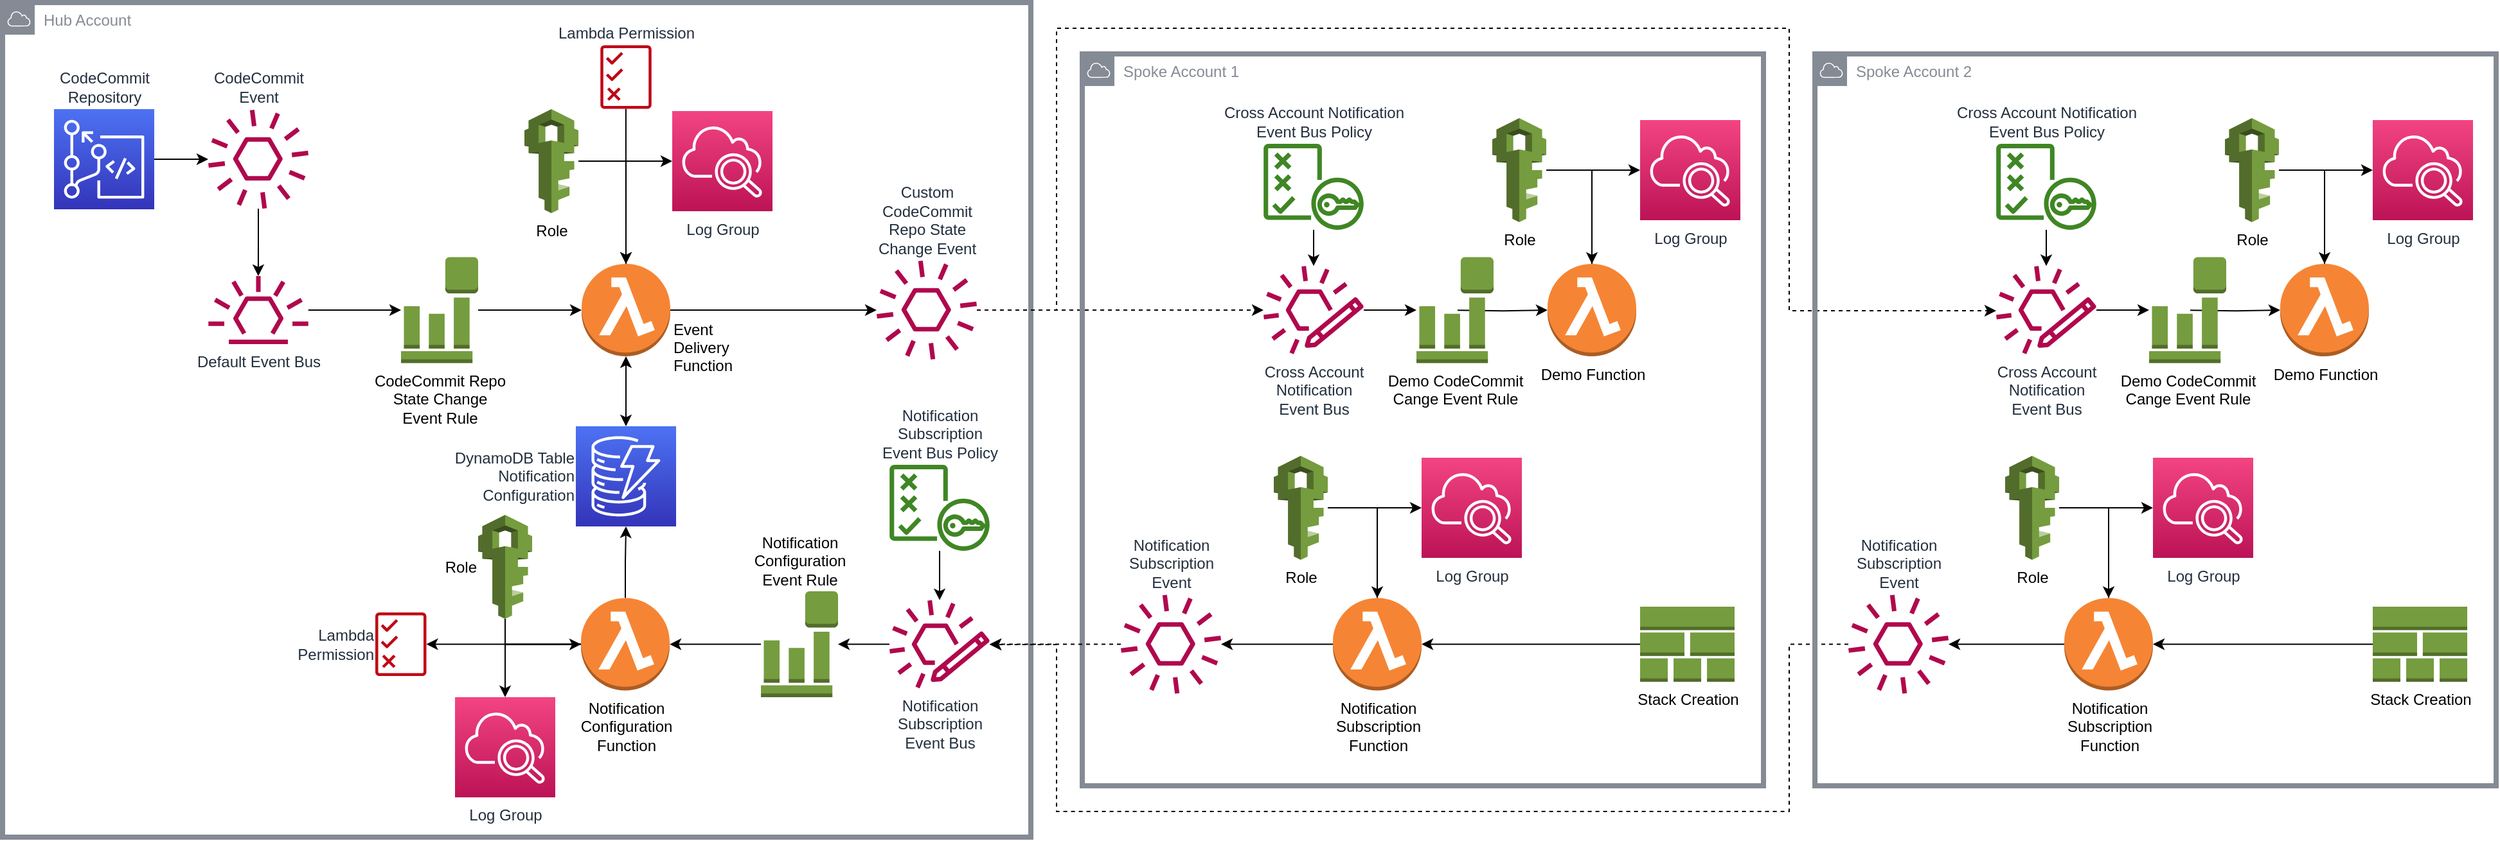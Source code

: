 <mxfile version="16.6.1" type="device"><diagram id="XMePPb9WpbX2RLBAliNx" name="Page-1"><mxGraphModel dx="2912" dy="1065" grid="1" gridSize="10" guides="1" tooltips="1" connect="1" arrows="1" fold="1" page="1" pageScale="1" pageWidth="850" pageHeight="1100" math="0" shadow="0"><root><mxCell id="0"/><mxCell id="1" parent="0"/><mxCell id="c8x9VhqSDJYmmuoQhmRe-114" value="Hub Account" style="sketch=0;outlineConnect=0;gradientColor=none;html=1;whiteSpace=wrap;fontSize=12;fontStyle=0;shape=mxgraph.aws4.group;grIcon=mxgraph.aws4.group_aws_cloud;strokeColor=#858B94;fillColor=none;verticalAlign=top;align=left;spacingLeft=30;fontColor=#858B94;dashed=0;strokeWidth=4;" vertex="1" parent="1"><mxGeometry y="30" width="800" height="650" as="geometry"/></mxCell><mxCell id="c8x9VhqSDJYmmuoQhmRe-12" value="" style="edgeStyle=orthogonalEdgeStyle;rounded=0;orthogonalLoop=1;jettySize=auto;html=1;" edge="1" parent="1" source="c8x9VhqSDJYmmuoQhmRe-3" target="c8x9VhqSDJYmmuoQhmRe-10"><mxGeometry relative="1" as="geometry"/></mxCell><mxCell id="c8x9VhqSDJYmmuoQhmRe-3" value="CodeCommit&lt;br&gt;Repository" style="sketch=0;points=[[0,0,0],[0.25,0,0],[0.5,0,0],[0.75,0,0],[1,0,0],[0,1,0],[0.25,1,0],[0.5,1,0],[0.75,1,0],[1,1,0],[0,0.25,0],[0,0.5,0],[0,0.75,0],[1,0.25,0],[1,0.5,0],[1,0.75,0]];outlineConnect=0;fontColor=#232F3E;gradientColor=#4D72F3;gradientDirection=north;fillColor=#3334B9;strokeColor=#ffffff;dashed=0;verticalLabelPosition=top;verticalAlign=bottom;align=center;html=1;fontSize=12;fontStyle=0;aspect=fixed;shape=mxgraph.aws4.resourceIcon;resIcon=mxgraph.aws4.codecommit;labelPosition=center;" vertex="1" parent="1"><mxGeometry x="40" y="113" width="78" height="78" as="geometry"/></mxCell><mxCell id="c8x9VhqSDJYmmuoQhmRe-14" value="" style="edgeStyle=orthogonalEdgeStyle;rounded=0;orthogonalLoop=1;jettySize=auto;html=1;" edge="1" parent="1" source="c8x9VhqSDJYmmuoQhmRe-6" target="c8x9VhqSDJYmmuoQhmRe-13"><mxGeometry relative="1" as="geometry"/></mxCell><mxCell id="c8x9VhqSDJYmmuoQhmRe-6" value="Default Event Bus" style="sketch=0;outlineConnect=0;fontColor=#232F3E;gradientColor=none;fillColor=#B0084D;strokeColor=none;dashed=0;verticalLabelPosition=bottom;verticalAlign=top;align=center;html=1;fontSize=12;fontStyle=0;aspect=fixed;pointerEvents=1;shape=mxgraph.aws4.eventbridge_default_event_bus_resource;" vertex="1" parent="1"><mxGeometry x="160" y="243" width="78" height="53" as="geometry"/></mxCell><mxCell id="c8x9VhqSDJYmmuoQhmRe-11" value="" style="edgeStyle=orthogonalEdgeStyle;rounded=0;orthogonalLoop=1;jettySize=auto;html=1;" edge="1" parent="1" source="c8x9VhqSDJYmmuoQhmRe-10" target="c8x9VhqSDJYmmuoQhmRe-6"><mxGeometry relative="1" as="geometry"/></mxCell><mxCell id="c8x9VhqSDJYmmuoQhmRe-10" value="CodeCommit &lt;br&gt;Event" style="sketch=0;outlineConnect=0;fontColor=#232F3E;gradientColor=none;fillColor=#B0084D;strokeColor=none;dashed=0;verticalLabelPosition=top;verticalAlign=bottom;align=center;html=1;fontSize=12;fontStyle=0;aspect=fixed;pointerEvents=1;shape=mxgraph.aws4.event;labelPosition=center;" vertex="1" parent="1"><mxGeometry x="160" y="113" width="78" height="78" as="geometry"/></mxCell><mxCell id="c8x9VhqSDJYmmuoQhmRe-16" value="" style="edgeStyle=orthogonalEdgeStyle;rounded=0;orthogonalLoop=1;jettySize=auto;html=1;" edge="1" parent="1" source="c8x9VhqSDJYmmuoQhmRe-13" target="c8x9VhqSDJYmmuoQhmRe-15"><mxGeometry relative="1" as="geometry"/></mxCell><mxCell id="c8x9VhqSDJYmmuoQhmRe-13" value="CodeCommit Repo&lt;br&gt;State Change &lt;br&gt;Event Rule" style="outlineConnect=0;dashed=0;verticalLabelPosition=bottom;verticalAlign=top;align=center;html=1;shape=mxgraph.aws3.event_event_based;fillColor=#759C3E;gradientColor=none;" vertex="1" parent="1"><mxGeometry x="310" y="228.25" width="60" height="82.5" as="geometry"/></mxCell><mxCell id="c8x9VhqSDJYmmuoQhmRe-64" style="edgeStyle=orthogonalEdgeStyle;rounded=0;orthogonalLoop=1;jettySize=auto;html=1;dashed=1;" edge="1" parent="1" source="c8x9VhqSDJYmmuoQhmRe-141" target="c8x9VhqSDJYmmuoQhmRe-61"><mxGeometry relative="1" as="geometry"><mxPoint x="866" y="269.5" as="targetPoint"/></mxGeometry></mxCell><mxCell id="c8x9VhqSDJYmmuoQhmRe-78" style="edgeStyle=orthogonalEdgeStyle;rounded=0;orthogonalLoop=1;jettySize=auto;html=1;exitX=0.5;exitY=1;exitDx=0;exitDy=0;exitPerimeter=0;entryX=0.5;entryY=0;entryDx=0;entryDy=0;entryPerimeter=0;startArrow=classic;startFill=1;" edge="1" parent="1" source="c8x9VhqSDJYmmuoQhmRe-15" target="c8x9VhqSDJYmmuoQhmRe-17"><mxGeometry relative="1" as="geometry"/></mxCell><mxCell id="c8x9VhqSDJYmmuoQhmRe-85" style="edgeStyle=orthogonalEdgeStyle;rounded=0;orthogonalLoop=1;jettySize=auto;html=1;exitX=0.5;exitY=0;exitDx=0;exitDy=0;exitPerimeter=0;entryX=0;entryY=0.5;entryDx=0;entryDy=0;entryPerimeter=0;startArrow=none;startFill=0;" edge="1" parent="1" source="c8x9VhqSDJYmmuoQhmRe-15" target="c8x9VhqSDJYmmuoQhmRe-43"><mxGeometry relative="1" as="geometry"/></mxCell><mxCell id="c8x9VhqSDJYmmuoQhmRe-113" style="edgeStyle=orthogonalEdgeStyle;rounded=0;orthogonalLoop=1;jettySize=auto;html=1;startArrow=none;startFill=0;dashed=1;" edge="1" parent="1" source="c8x9VhqSDJYmmuoQhmRe-141" target="c8x9VhqSDJYmmuoQhmRe-123"><mxGeometry relative="1" as="geometry"><mxPoint x="1436" y="270" as="targetPoint"/><Array as="points"><mxPoint x="820" y="270"/><mxPoint x="820" y="50"/><mxPoint x="1390" y="50"/><mxPoint x="1390" y="270"/></Array></mxGeometry></mxCell><mxCell id="c8x9VhqSDJYmmuoQhmRe-142" style="edgeStyle=orthogonalEdgeStyle;rounded=0;orthogonalLoop=1;jettySize=auto;html=1;exitX=1;exitY=0.5;exitDx=0;exitDy=0;exitPerimeter=0;startArrow=none;startFill=0;" edge="1" parent="1" source="c8x9VhqSDJYmmuoQhmRe-15" target="c8x9VhqSDJYmmuoQhmRe-141"><mxGeometry relative="1" as="geometry"/></mxCell><mxCell id="c8x9VhqSDJYmmuoQhmRe-15" value="&lt;br&gt;&lt;br&gt;&lt;br&gt;&lt;br&gt;Event &lt;br&gt;Delivery &lt;br&gt;Function" style="outlineConnect=0;dashed=0;verticalLabelPosition=middle;verticalAlign=middle;align=left;html=1;shape=mxgraph.aws3.lambda_function;fillColor=#F58534;gradientColor=none;labelPosition=right;" vertex="1" parent="1"><mxGeometry x="450.5" y="233.5" width="69" height="72" as="geometry"/></mxCell><mxCell id="c8x9VhqSDJYmmuoQhmRe-17" value="DynamoDB Table&lt;br&gt;Notification&lt;br&gt;Configuration" style="sketch=0;points=[[0,0,0],[0.25,0,0],[0.5,0,0],[0.75,0,0],[1,0,0],[0,1,0],[0.25,1,0],[0.5,1,0],[0.75,1,0],[1,1,0],[0,0.25,0],[0,0.5,0],[0,0.75,0],[1,0.25,0],[1,0.5,0],[1,0.75,0]];outlineConnect=0;fontColor=#232F3E;gradientColor=#4D72F3;gradientDirection=north;fillColor=#3334B9;strokeColor=#ffffff;dashed=0;verticalLabelPosition=middle;verticalAlign=middle;align=right;html=1;fontSize=12;fontStyle=0;aspect=fixed;shape=mxgraph.aws4.resourceIcon;resIcon=mxgraph.aws4.dynamodb;labelPosition=left;" vertex="1" parent="1"><mxGeometry x="446" y="360" width="78" height="78" as="geometry"/></mxCell><mxCell id="c8x9VhqSDJYmmuoQhmRe-22" value="" style="edgeStyle=orthogonalEdgeStyle;rounded=0;orthogonalLoop=1;jettySize=auto;html=1;" edge="1" parent="1" source="c8x9VhqSDJYmmuoQhmRe-20" target="c8x9VhqSDJYmmuoQhmRe-21"><mxGeometry relative="1" as="geometry"/></mxCell><mxCell id="c8x9VhqSDJYmmuoQhmRe-20" value="Notification &lt;br&gt;Subscription &lt;br&gt;Event Bus" style="sketch=0;outlineConnect=0;fontColor=#232F3E;gradientColor=none;fillColor=#B0084D;strokeColor=none;dashed=0;verticalLabelPosition=bottom;verticalAlign=top;align=center;html=1;fontSize=12;fontStyle=0;aspect=fixed;pointerEvents=1;shape=mxgraph.aws4.eventbridge_custom_event_bus_resource;" vertex="1" parent="1"><mxGeometry x="690" y="495.25" width="78" height="69" as="geometry"/></mxCell><mxCell id="c8x9VhqSDJYmmuoQhmRe-24" value="" style="edgeStyle=orthogonalEdgeStyle;rounded=0;orthogonalLoop=1;jettySize=auto;html=1;" edge="1" parent="1" source="c8x9VhqSDJYmmuoQhmRe-21" target="c8x9VhqSDJYmmuoQhmRe-23"><mxGeometry relative="1" as="geometry"/></mxCell><mxCell id="c8x9VhqSDJYmmuoQhmRe-21" value="Notification &lt;br&gt;Configuration &lt;br&gt;Event Rule" style="outlineConnect=0;dashed=0;verticalLabelPosition=top;verticalAlign=bottom;align=center;html=1;shape=mxgraph.aws3.event_event_based;fillColor=#759C3E;gradientColor=none;labelPosition=center;" vertex="1" parent="1"><mxGeometry x="590" y="488.5" width="60" height="82.5" as="geometry"/></mxCell><mxCell id="c8x9VhqSDJYmmuoQhmRe-25" value="" style="edgeStyle=orthogonalEdgeStyle;rounded=0;orthogonalLoop=1;jettySize=auto;html=1;" edge="1" parent="1" source="c8x9VhqSDJYmmuoQhmRe-23" target="c8x9VhqSDJYmmuoQhmRe-17"><mxGeometry relative="1" as="geometry"/></mxCell><mxCell id="c8x9VhqSDJYmmuoQhmRe-83" value="" style="edgeStyle=orthogonalEdgeStyle;rounded=0;orthogonalLoop=1;jettySize=auto;html=1;startArrow=none;startFill=0;" edge="1" parent="1" source="c8x9VhqSDJYmmuoQhmRe-23" target="c8x9VhqSDJYmmuoQhmRe-51"><mxGeometry relative="1" as="geometry"/></mxCell><mxCell id="c8x9VhqSDJYmmuoQhmRe-84" style="edgeStyle=orthogonalEdgeStyle;rounded=0;orthogonalLoop=1;jettySize=auto;html=1;exitX=0;exitY=0.5;exitDx=0;exitDy=0;exitPerimeter=0;entryX=0.5;entryY=0;entryDx=0;entryDy=0;entryPerimeter=0;startArrow=none;startFill=0;" edge="1" parent="1" source="c8x9VhqSDJYmmuoQhmRe-23" target="c8x9VhqSDJYmmuoQhmRe-34"><mxGeometry relative="1" as="geometry"/></mxCell><mxCell id="c8x9VhqSDJYmmuoQhmRe-23" value="Notification &lt;br&gt;Configuration &lt;br&gt;Function" style="outlineConnect=0;dashed=0;verticalLabelPosition=bottom;verticalAlign=top;align=center;html=1;shape=mxgraph.aws3.lambda_function;fillColor=#F58534;gradientColor=none;labelPosition=center;" vertex="1" parent="1"><mxGeometry x="450" y="493.75" width="69" height="72" as="geometry"/></mxCell><mxCell id="c8x9VhqSDJYmmuoQhmRe-31" value="" style="edgeStyle=orthogonalEdgeStyle;rounded=0;orthogonalLoop=1;jettySize=auto;html=1;" edge="1" parent="1" source="c8x9VhqSDJYmmuoQhmRe-30" target="c8x9VhqSDJYmmuoQhmRe-20"><mxGeometry relative="1" as="geometry"/></mxCell><mxCell id="c8x9VhqSDJYmmuoQhmRe-30" value="Notification&lt;br&gt;Subscription&lt;br&gt;Event Bus Policy" style="sketch=0;outlineConnect=0;fontColor=#232F3E;gradientColor=none;fillColor=#3F8624;strokeColor=none;dashed=0;verticalLabelPosition=top;verticalAlign=bottom;align=center;html=1;fontSize=12;fontStyle=0;aspect=fixed;pointerEvents=1;shape=mxgraph.aws4.policy;labelPosition=center;" vertex="1" parent="1"><mxGeometry x="690" y="390" width="78" height="67" as="geometry"/></mxCell><mxCell id="c8x9VhqSDJYmmuoQhmRe-35" value="" style="edgeStyle=orthogonalEdgeStyle;rounded=0;orthogonalLoop=1;jettySize=auto;html=1;exitX=0.5;exitY=1;exitDx=0;exitDy=0;exitPerimeter=0;" edge="1" parent="1" source="c8x9VhqSDJYmmuoQhmRe-33" target="c8x9VhqSDJYmmuoQhmRe-23"><mxGeometry relative="1" as="geometry"/></mxCell><mxCell id="c8x9VhqSDJYmmuoQhmRe-33" value="Role" style="outlineConnect=0;dashed=0;verticalLabelPosition=middle;verticalAlign=middle;align=right;html=1;shape=mxgraph.aws3.iam;fillColor=#759C3E;gradientColor=none;labelPosition=left;" vertex="1" parent="1"><mxGeometry x="370" y="429" width="42" height="81" as="geometry"/></mxCell><mxCell id="c8x9VhqSDJYmmuoQhmRe-34" value="Log Group" style="sketch=0;points=[[0,0,0],[0.25,0,0],[0.5,0,0],[0.75,0,0],[1,0,0],[0,1,0],[0.25,1,0],[0.5,1,0],[0.75,1,0],[1,1,0],[0,0.25,0],[0,0.5,0],[0,0.75,0],[1,0.25,0],[1,0.5,0],[1,0.75,0]];points=[[0,0,0],[0.25,0,0],[0.5,0,0],[0.75,0,0],[1,0,0],[0,1,0],[0.25,1,0],[0.5,1,0],[0.75,1,0],[1,1,0],[0,0.25,0],[0,0.5,0],[0,0.75,0],[1,0.25,0],[1,0.5,0],[1,0.75,0]];outlineConnect=0;fontColor=#232F3E;gradientColor=#F34482;gradientDirection=north;fillColor=#BC1356;strokeColor=#ffffff;dashed=0;verticalLabelPosition=bottom;verticalAlign=top;align=center;html=1;fontSize=12;fontStyle=0;aspect=fixed;shape=mxgraph.aws4.resourceIcon;resIcon=mxgraph.aws4.cloudwatch_2;" vertex="1" parent="1"><mxGeometry x="352" y="571" width="78" height="78" as="geometry"/></mxCell><mxCell id="c8x9VhqSDJYmmuoQhmRe-44" value="" style="edgeStyle=orthogonalEdgeStyle;rounded=0;orthogonalLoop=1;jettySize=auto;html=1;" edge="1" parent="1" source="c8x9VhqSDJYmmuoQhmRe-42" target="c8x9VhqSDJYmmuoQhmRe-15"><mxGeometry relative="1" as="geometry"/></mxCell><mxCell id="c8x9VhqSDJYmmuoQhmRe-42" value="Role" style="outlineConnect=0;dashed=0;verticalLabelPosition=bottom;verticalAlign=top;align=center;html=1;shape=mxgraph.aws3.iam;fillColor=#759C3E;gradientColor=none;" vertex="1" parent="1"><mxGeometry x="406" y="113" width="42" height="81" as="geometry"/></mxCell><mxCell id="c8x9VhqSDJYmmuoQhmRe-43" value="Log Group" style="sketch=0;points=[[0,0,0],[0.25,0,0],[0.5,0,0],[0.75,0,0],[1,0,0],[0,1,0],[0.25,1,0],[0.5,1,0],[0.75,1,0],[1,1,0],[0,0.25,0],[0,0.5,0],[0,0.75,0],[1,0.25,0],[1,0.5,0],[1,0.75,0]];points=[[0,0,0],[0.25,0,0],[0.5,0,0],[0.75,0,0],[1,0,0],[0,1,0],[0.25,1,0],[0.5,1,0],[0.75,1,0],[1,1,0],[0,0.25,0],[0,0.5,0],[0,0.75,0],[1,0.25,0],[1,0.5,0],[1,0.75,0]];outlineConnect=0;fontColor=#232F3E;gradientColor=#F34482;gradientDirection=north;fillColor=#BC1356;strokeColor=#ffffff;dashed=0;verticalLabelPosition=bottom;verticalAlign=top;align=center;html=1;fontSize=12;fontStyle=0;aspect=fixed;shape=mxgraph.aws4.resourceIcon;resIcon=mxgraph.aws4.cloudwatch_2;" vertex="1" parent="1"><mxGeometry x="521" y="114.5" width="78" height="78" as="geometry"/></mxCell><mxCell id="c8x9VhqSDJYmmuoQhmRe-49" value="" style="edgeStyle=orthogonalEdgeStyle;rounded=0;orthogonalLoop=1;jettySize=auto;html=1;entryX=0.5;entryY=0;entryDx=0;entryDy=0;entryPerimeter=0;" edge="1" parent="1" source="c8x9VhqSDJYmmuoQhmRe-47" target="c8x9VhqSDJYmmuoQhmRe-15"><mxGeometry relative="1" as="geometry"><mxPoint x="420" as="targetPoint"/></mxGeometry></mxCell><mxCell id="c8x9VhqSDJYmmuoQhmRe-47" value="Lambda Permission" style="sketch=0;outlineConnect=0;fontColor=#232F3E;gradientColor=none;fillColor=#BF0816;strokeColor=none;dashed=0;verticalLabelPosition=top;verticalAlign=bottom;align=center;html=1;fontSize=12;fontStyle=0;aspect=fixed;pointerEvents=1;shape=mxgraph.aws4.permissions;labelPosition=center;" vertex="1" parent="1"><mxGeometry x="465.13" y="63" width="39.74" height="50" as="geometry"/></mxCell><mxCell id="c8x9VhqSDJYmmuoQhmRe-51" value="Lambda&lt;br&gt;Permission" style="sketch=0;outlineConnect=0;fontColor=#232F3E;gradientColor=none;fillColor=#BF0816;strokeColor=none;dashed=0;verticalLabelPosition=middle;verticalAlign=middle;align=right;html=1;fontSize=12;fontStyle=0;aspect=fixed;pointerEvents=1;shape=mxgraph.aws4.permissions;labelPosition=left;" vertex="1" parent="1"><mxGeometry x="290" y="504.75" width="39.74" height="50" as="geometry"/></mxCell><mxCell id="c8x9VhqSDJYmmuoQhmRe-54" value="Spoke Account 1" style="sketch=0;outlineConnect=0;gradientColor=none;html=1;whiteSpace=wrap;fontSize=12;fontStyle=0;shape=mxgraph.aws4.group;grIcon=mxgraph.aws4.group_aws_cloud;strokeColor=#858B94;fillColor=none;verticalAlign=top;align=left;spacingLeft=30;fontColor=#858B94;dashed=0;strokeWidth=4;" vertex="1" parent="1"><mxGeometry x="840" y="70" width="530" height="570" as="geometry"/></mxCell><mxCell id="c8x9VhqSDJYmmuoQhmRe-60" value="" style="edgeStyle=orthogonalEdgeStyle;rounded=0;orthogonalLoop=1;jettySize=auto;html=1;dashed=1;" edge="1" parent="1" source="c8x9VhqSDJYmmuoQhmRe-143" target="c8x9VhqSDJYmmuoQhmRe-20"><mxGeometry relative="1" as="geometry"><mxPoint x="910" y="530" as="sourcePoint"/></mxGeometry></mxCell><mxCell id="c8x9VhqSDJYmmuoQhmRe-82" value="" style="edgeStyle=orthogonalEdgeStyle;rounded=0;orthogonalLoop=1;jettySize=auto;html=1;startArrow=none;startFill=0;entryX=0;entryY=0.5;entryDx=0;entryDy=0;entryPerimeter=0;" edge="1" parent="1" source="c8x9VhqSDJYmmuoQhmRe-59" target="c8x9VhqSDJYmmuoQhmRe-68"><mxGeometry relative="1" as="geometry"/></mxCell><mxCell id="c8x9VhqSDJYmmuoQhmRe-145" value="" style="edgeStyle=orthogonalEdgeStyle;rounded=0;orthogonalLoop=1;jettySize=auto;html=1;startArrow=none;startFill=0;" edge="1" parent="1" source="c8x9VhqSDJYmmuoQhmRe-59" target="c8x9VhqSDJYmmuoQhmRe-143"><mxGeometry relative="1" as="geometry"/></mxCell><mxCell id="c8x9VhqSDJYmmuoQhmRe-59" value="Notification &lt;br&gt;Subscription&lt;br&gt;Function" style="outlineConnect=0;dashed=0;verticalLabelPosition=bottom;verticalAlign=top;align=center;html=1;shape=mxgraph.aws3.lambda_function;fillColor=#F58534;gradientColor=none;labelPosition=center;" vertex="1" parent="1"><mxGeometry x="1035" y="493.75" width="69" height="72" as="geometry"/></mxCell><mxCell id="c8x9VhqSDJYmmuoQhmRe-73" value="" style="edgeStyle=orthogonalEdgeStyle;rounded=0;orthogonalLoop=1;jettySize=auto;html=1;" edge="1" parent="1" source="c8x9VhqSDJYmmuoQhmRe-61" target="c8x9VhqSDJYmmuoQhmRe-71"><mxGeometry relative="1" as="geometry"/></mxCell><mxCell id="c8x9VhqSDJYmmuoQhmRe-61" value="Cross Account &lt;br&gt;Notification &lt;br&gt;Event Bus" style="sketch=0;outlineConnect=0;fontColor=#232F3E;gradientColor=none;fillColor=#B0084D;strokeColor=none;dashed=0;verticalLabelPosition=bottom;verticalAlign=top;align=center;html=1;fontSize=12;fontStyle=0;aspect=fixed;pointerEvents=1;shape=mxgraph.aws4.eventbridge_custom_event_bus_resource;" vertex="1" parent="1"><mxGeometry x="981" y="235" width="78" height="69" as="geometry"/></mxCell><mxCell id="c8x9VhqSDJYmmuoQhmRe-70" value="" style="edgeStyle=orthogonalEdgeStyle;rounded=0;orthogonalLoop=1;jettySize=auto;html=1;" edge="1" parent="1" source="c8x9VhqSDJYmmuoQhmRe-67" target="c8x9VhqSDJYmmuoQhmRe-59"><mxGeometry relative="1" as="geometry"/></mxCell><mxCell id="c8x9VhqSDJYmmuoQhmRe-67" value="Role" style="outlineConnect=0;dashed=0;verticalLabelPosition=bottom;verticalAlign=top;align=center;html=1;shape=mxgraph.aws3.iam;fillColor=#759C3E;gradientColor=none;" vertex="1" parent="1"><mxGeometry x="989" y="383" width="42" height="81" as="geometry"/></mxCell><mxCell id="c8x9VhqSDJYmmuoQhmRe-68" value="Log Group" style="sketch=0;points=[[0,0,0],[0.25,0,0],[0.5,0,0],[0.75,0,0],[1,0,0],[0,1,0],[0.25,1,0],[0.5,1,0],[0.75,1,0],[1,1,0],[0,0.25,0],[0,0.5,0],[0,0.75,0],[1,0.25,0],[1,0.5,0],[1,0.75,0]];points=[[0,0,0],[0.25,0,0],[0.5,0,0],[0.75,0,0],[1,0,0],[0,1,0],[0.25,1,0],[0.5,1,0],[0.75,1,0],[1,1,0],[0,0.25,0],[0,0.5,0],[0,0.75,0],[1,0.25,0],[1,0.5,0],[1,0.75,0]];outlineConnect=0;fontColor=#232F3E;gradientColor=#F34482;gradientDirection=north;fillColor=#BC1356;strokeColor=#ffffff;dashed=0;verticalLabelPosition=bottom;verticalAlign=top;align=center;html=1;fontSize=12;fontStyle=0;aspect=fixed;shape=mxgraph.aws4.resourceIcon;resIcon=mxgraph.aws4.cloudwatch_2;" vertex="1" parent="1"><mxGeometry x="1104" y="384.5" width="78" height="78" as="geometry"/></mxCell><mxCell id="c8x9VhqSDJYmmuoQhmRe-86" value="" style="edgeStyle=orthogonalEdgeStyle;rounded=0;orthogonalLoop=1;jettySize=auto;html=1;startArrow=none;startFill=0;" edge="1" parent="1" target="c8x9VhqSDJYmmuoQhmRe-81"><mxGeometry relative="1" as="geometry"><mxPoint x="1132" y="269.6" as="sourcePoint"/></mxGeometry></mxCell><mxCell id="c8x9VhqSDJYmmuoQhmRe-71" value="Demo CodeCommit &lt;br&gt;Cange Event Rule" style="outlineConnect=0;dashed=0;verticalLabelPosition=bottom;verticalAlign=top;align=center;html=1;shape=mxgraph.aws3.event_event_based;fillColor=#759C3E;gradientColor=none;labelPosition=center;" vertex="1" parent="1"><mxGeometry x="1100" y="228.25" width="60" height="82.5" as="geometry"/></mxCell><mxCell id="c8x9VhqSDJYmmuoQhmRe-75" value="" style="edgeStyle=orthogonalEdgeStyle;rounded=0;orthogonalLoop=1;jettySize=auto;html=1;" edge="1" parent="1" source="c8x9VhqSDJYmmuoQhmRe-74" target="c8x9VhqSDJYmmuoQhmRe-61"><mxGeometry relative="1" as="geometry"/></mxCell><mxCell id="c8x9VhqSDJYmmuoQhmRe-74" value="Cross Account Notification&lt;br&gt;Event Bus Policy" style="sketch=0;outlineConnect=0;fontColor=#232F3E;gradientColor=none;fillColor=#3F8624;strokeColor=none;dashed=0;verticalLabelPosition=top;verticalAlign=bottom;align=center;html=1;fontSize=12;fontStyle=0;aspect=fixed;pointerEvents=1;shape=mxgraph.aws4.policy;labelPosition=center;" vertex="1" parent="1"><mxGeometry x="981" y="140" width="78" height="67" as="geometry"/></mxCell><mxCell id="c8x9VhqSDJYmmuoQhmRe-80" style="edgeStyle=orthogonalEdgeStyle;rounded=0;orthogonalLoop=1;jettySize=auto;html=1;exitX=0;exitY=0.5;exitDx=0;exitDy=0;exitPerimeter=0;startArrow=none;startFill=0;entryX=1;entryY=0.5;entryDx=0;entryDy=0;entryPerimeter=0;" edge="1" parent="1" source="c8x9VhqSDJYmmuoQhmRe-79" target="c8x9VhqSDJYmmuoQhmRe-59"><mxGeometry relative="1" as="geometry"/></mxCell><mxCell id="c8x9VhqSDJYmmuoQhmRe-79" value="Stack Creation" style="outlineConnect=0;dashed=0;verticalLabelPosition=bottom;verticalAlign=top;align=center;html=1;shape=mxgraph.aws3.stack_aws_cloudformation;fillColor=#759C3E;gradientColor=none;" vertex="1" parent="1"><mxGeometry x="1274" y="500.5" width="73.5" height="58.5" as="geometry"/></mxCell><mxCell id="c8x9VhqSDJYmmuoQhmRe-89" style="edgeStyle=orthogonalEdgeStyle;rounded=0;orthogonalLoop=1;jettySize=auto;html=1;exitX=0.5;exitY=0;exitDx=0;exitDy=0;exitPerimeter=0;entryX=0;entryY=0.5;entryDx=0;entryDy=0;entryPerimeter=0;startArrow=none;startFill=0;" edge="1" parent="1" source="c8x9VhqSDJYmmuoQhmRe-81" target="c8x9VhqSDJYmmuoQhmRe-88"><mxGeometry relative="1" as="geometry"/></mxCell><mxCell id="c8x9VhqSDJYmmuoQhmRe-81" value="Demo Function" style="outlineConnect=0;dashed=0;verticalLabelPosition=bottom;verticalAlign=top;align=center;html=1;shape=mxgraph.aws3.lambda_function;fillColor=#F58534;gradientColor=none;labelPosition=center;" vertex="1" parent="1"><mxGeometry x="1202" y="233.5" width="69" height="72" as="geometry"/></mxCell><mxCell id="c8x9VhqSDJYmmuoQhmRe-90" value="" style="edgeStyle=orthogonalEdgeStyle;rounded=0;orthogonalLoop=1;jettySize=auto;html=1;startArrow=none;startFill=0;entryX=0.5;entryY=0;entryDx=0;entryDy=0;entryPerimeter=0;" edge="1" parent="1" source="c8x9VhqSDJYmmuoQhmRe-87" target="c8x9VhqSDJYmmuoQhmRe-81"><mxGeometry relative="1" as="geometry"/></mxCell><mxCell id="c8x9VhqSDJYmmuoQhmRe-87" value="Role" style="outlineConnect=0;dashed=0;verticalLabelPosition=bottom;verticalAlign=top;align=center;html=1;shape=mxgraph.aws3.iam;fillColor=#759C3E;gradientColor=none;" vertex="1" parent="1"><mxGeometry x="1159" y="120" width="42" height="81" as="geometry"/></mxCell><mxCell id="c8x9VhqSDJYmmuoQhmRe-88" value="Log Group" style="sketch=0;points=[[0,0,0],[0.25,0,0],[0.5,0,0],[0.75,0,0],[1,0,0],[0,1,0],[0.25,1,0],[0.5,1,0],[0.75,1,0],[1,1,0],[0,0.25,0],[0,0.5,0],[0,0.75,0],[1,0.25,0],[1,0.5,0],[1,0.75,0]];points=[[0,0,0],[0.25,0,0],[0.5,0,0],[0.75,0,0],[1,0,0],[0,1,0],[0.25,1,0],[0.5,1,0],[0.75,1,0],[1,1,0],[0,0.25,0],[0,0.5,0],[0,0.75,0],[1,0.25,0],[1,0.5,0],[1,0.75,0]];outlineConnect=0;fontColor=#232F3E;gradientColor=#F34482;gradientDirection=north;fillColor=#BC1356;strokeColor=#ffffff;dashed=0;verticalLabelPosition=bottom;verticalAlign=top;align=center;html=1;fontSize=12;fontStyle=0;aspect=fixed;shape=mxgraph.aws4.resourceIcon;resIcon=mxgraph.aws4.cloudwatch_2;" vertex="1" parent="1"><mxGeometry x="1274" y="121.5" width="78" height="78" as="geometry"/></mxCell><mxCell id="c8x9VhqSDJYmmuoQhmRe-110" style="edgeStyle=orthogonalEdgeStyle;rounded=0;orthogonalLoop=1;jettySize=auto;html=1;startArrow=none;startFill=0;dashed=1;" edge="1" parent="1" source="c8x9VhqSDJYmmuoQhmRe-146" target="c8x9VhqSDJYmmuoQhmRe-20"><mxGeometry relative="1" as="geometry"><mxPoint x="1440" y="529.75" as="sourcePoint"/><Array as="points"><mxPoint x="1475" y="530"/><mxPoint x="1390" y="530"/><mxPoint x="1390" y="660"/><mxPoint x="820" y="660"/><mxPoint x="820" y="530"/></Array></mxGeometry></mxCell><mxCell id="c8x9VhqSDJYmmuoQhmRe-119" value="Spoke Account 2&amp;nbsp;" style="sketch=0;outlineConnect=0;gradientColor=none;html=1;whiteSpace=wrap;fontSize=12;fontStyle=0;shape=mxgraph.aws4.group;grIcon=mxgraph.aws4.group_aws_cloud;strokeColor=#858B94;fillColor=none;verticalAlign=top;align=left;spacingLeft=30;fontColor=#858B94;dashed=0;strokeWidth=4;" vertex="1" parent="1"><mxGeometry x="1410" y="70" width="530" height="570" as="geometry"/></mxCell><mxCell id="c8x9VhqSDJYmmuoQhmRe-120" value="" style="edgeStyle=orthogonalEdgeStyle;rounded=0;orthogonalLoop=1;jettySize=auto;html=1;startArrow=none;startFill=0;entryX=0;entryY=0.5;entryDx=0;entryDy=0;entryPerimeter=0;" edge="1" parent="1" source="c8x9VhqSDJYmmuoQhmRe-121" target="c8x9VhqSDJYmmuoQhmRe-126"><mxGeometry relative="1" as="geometry"/></mxCell><mxCell id="c8x9VhqSDJYmmuoQhmRe-147" value="" style="edgeStyle=orthogonalEdgeStyle;rounded=0;orthogonalLoop=1;jettySize=auto;html=1;startArrow=none;startFill=0;" edge="1" parent="1" source="c8x9VhqSDJYmmuoQhmRe-121" target="c8x9VhqSDJYmmuoQhmRe-146"><mxGeometry relative="1" as="geometry"/></mxCell><mxCell id="c8x9VhqSDJYmmuoQhmRe-121" value="Notification &lt;br&gt;Subscription&lt;br&gt;Function" style="outlineConnect=0;dashed=0;verticalLabelPosition=bottom;verticalAlign=top;align=center;html=1;shape=mxgraph.aws3.lambda_function;fillColor=#F58534;gradientColor=none;labelPosition=center;" vertex="1" parent="1"><mxGeometry x="1604" y="493.75" width="69" height="72" as="geometry"/></mxCell><mxCell id="c8x9VhqSDJYmmuoQhmRe-122" value="" style="edgeStyle=orthogonalEdgeStyle;rounded=0;orthogonalLoop=1;jettySize=auto;html=1;" edge="1" parent="1" source="c8x9VhqSDJYmmuoQhmRe-123" target="c8x9VhqSDJYmmuoQhmRe-128"><mxGeometry relative="1" as="geometry"/></mxCell><mxCell id="c8x9VhqSDJYmmuoQhmRe-123" value="Cross Account &lt;br&gt;Notification &lt;br&gt;Event Bus" style="sketch=0;outlineConnect=0;fontColor=#232F3E;gradientColor=none;fillColor=#B0084D;strokeColor=none;dashed=0;verticalLabelPosition=bottom;verticalAlign=top;align=center;html=1;fontSize=12;fontStyle=0;aspect=fixed;pointerEvents=1;shape=mxgraph.aws4.eventbridge_custom_event_bus_resource;" vertex="1" parent="1"><mxGeometry x="1551" y="235" width="78" height="69" as="geometry"/></mxCell><mxCell id="c8x9VhqSDJYmmuoQhmRe-124" value="" style="edgeStyle=orthogonalEdgeStyle;rounded=0;orthogonalLoop=1;jettySize=auto;html=1;" edge="1" parent="1" source="c8x9VhqSDJYmmuoQhmRe-125" target="c8x9VhqSDJYmmuoQhmRe-121"><mxGeometry relative="1" as="geometry"/></mxCell><mxCell id="c8x9VhqSDJYmmuoQhmRe-125" value="Role" style="outlineConnect=0;dashed=0;verticalLabelPosition=bottom;verticalAlign=top;align=center;html=1;shape=mxgraph.aws3.iam;fillColor=#759C3E;gradientColor=none;" vertex="1" parent="1"><mxGeometry x="1558" y="383" width="42" height="81" as="geometry"/></mxCell><mxCell id="c8x9VhqSDJYmmuoQhmRe-126" value="Log Group" style="sketch=0;points=[[0,0,0],[0.25,0,0],[0.5,0,0],[0.75,0,0],[1,0,0],[0,1,0],[0.25,1,0],[0.5,1,0],[0.75,1,0],[1,1,0],[0,0.25,0],[0,0.5,0],[0,0.75,0],[1,0.25,0],[1,0.5,0],[1,0.75,0]];points=[[0,0,0],[0.25,0,0],[0.5,0,0],[0.75,0,0],[1,0,0],[0,1,0],[0.25,1,0],[0.5,1,0],[0.75,1,0],[1,1,0],[0,0.25,0],[0,0.5,0],[0,0.75,0],[1,0.25,0],[1,0.5,0],[1,0.75,0]];outlineConnect=0;fontColor=#232F3E;gradientColor=#F34482;gradientDirection=north;fillColor=#BC1356;strokeColor=#ffffff;dashed=0;verticalLabelPosition=bottom;verticalAlign=top;align=center;html=1;fontSize=12;fontStyle=0;aspect=fixed;shape=mxgraph.aws4.resourceIcon;resIcon=mxgraph.aws4.cloudwatch_2;" vertex="1" parent="1"><mxGeometry x="1673" y="384.5" width="78" height="78" as="geometry"/></mxCell><mxCell id="c8x9VhqSDJYmmuoQhmRe-127" value="" style="edgeStyle=orthogonalEdgeStyle;rounded=0;orthogonalLoop=1;jettySize=auto;html=1;startArrow=none;startFill=0;" edge="1" parent="1" target="c8x9VhqSDJYmmuoQhmRe-134"><mxGeometry relative="1" as="geometry"><mxPoint x="1702" y="269.6" as="sourcePoint"/></mxGeometry></mxCell><mxCell id="c8x9VhqSDJYmmuoQhmRe-128" value="Demo CodeCommit &lt;br&gt;Cange Event Rule" style="outlineConnect=0;dashed=0;verticalLabelPosition=bottom;verticalAlign=top;align=center;html=1;shape=mxgraph.aws3.event_event_based;fillColor=#759C3E;gradientColor=none;labelPosition=center;" vertex="1" parent="1"><mxGeometry x="1670" y="228.25" width="60" height="82.5" as="geometry"/></mxCell><mxCell id="c8x9VhqSDJYmmuoQhmRe-129" value="" style="edgeStyle=orthogonalEdgeStyle;rounded=0;orthogonalLoop=1;jettySize=auto;html=1;" edge="1" parent="1" source="c8x9VhqSDJYmmuoQhmRe-130" target="c8x9VhqSDJYmmuoQhmRe-123"><mxGeometry relative="1" as="geometry"/></mxCell><mxCell id="c8x9VhqSDJYmmuoQhmRe-130" value="Cross Account Notification&lt;br&gt;Event Bus Policy" style="sketch=0;outlineConnect=0;fontColor=#232F3E;gradientColor=none;fillColor=#3F8624;strokeColor=none;dashed=0;verticalLabelPosition=top;verticalAlign=bottom;align=center;html=1;fontSize=12;fontStyle=0;aspect=fixed;pointerEvents=1;shape=mxgraph.aws4.policy;labelPosition=center;" vertex="1" parent="1"><mxGeometry x="1551" y="140" width="78" height="67" as="geometry"/></mxCell><mxCell id="c8x9VhqSDJYmmuoQhmRe-131" style="edgeStyle=orthogonalEdgeStyle;rounded=0;orthogonalLoop=1;jettySize=auto;html=1;exitX=0;exitY=0.5;exitDx=0;exitDy=0;exitPerimeter=0;startArrow=none;startFill=0;entryX=1;entryY=0.5;entryDx=0;entryDy=0;entryPerimeter=0;" edge="1" parent="1" source="c8x9VhqSDJYmmuoQhmRe-132" target="c8x9VhqSDJYmmuoQhmRe-121"><mxGeometry relative="1" as="geometry"/></mxCell><mxCell id="c8x9VhqSDJYmmuoQhmRe-132" value="Stack Creation" style="outlineConnect=0;dashed=0;verticalLabelPosition=bottom;verticalAlign=top;align=center;html=1;shape=mxgraph.aws3.stack_aws_cloudformation;fillColor=#759C3E;gradientColor=none;" vertex="1" parent="1"><mxGeometry x="1844" y="500.5" width="73.5" height="58.5" as="geometry"/></mxCell><mxCell id="c8x9VhqSDJYmmuoQhmRe-133" style="edgeStyle=orthogonalEdgeStyle;rounded=0;orthogonalLoop=1;jettySize=auto;html=1;exitX=0.5;exitY=0;exitDx=0;exitDy=0;exitPerimeter=0;entryX=0;entryY=0.5;entryDx=0;entryDy=0;entryPerimeter=0;startArrow=none;startFill=0;" edge="1" parent="1" source="c8x9VhqSDJYmmuoQhmRe-134" target="c8x9VhqSDJYmmuoQhmRe-137"><mxGeometry relative="1" as="geometry"/></mxCell><mxCell id="c8x9VhqSDJYmmuoQhmRe-134" value="Demo Function" style="outlineConnect=0;dashed=0;verticalLabelPosition=bottom;verticalAlign=top;align=center;html=1;shape=mxgraph.aws3.lambda_function;fillColor=#F58534;gradientColor=none;labelPosition=center;" vertex="1" parent="1"><mxGeometry x="1772" y="233.5" width="69" height="72" as="geometry"/></mxCell><mxCell id="c8x9VhqSDJYmmuoQhmRe-135" value="" style="edgeStyle=orthogonalEdgeStyle;rounded=0;orthogonalLoop=1;jettySize=auto;html=1;startArrow=none;startFill=0;entryX=0.5;entryY=0;entryDx=0;entryDy=0;entryPerimeter=0;" edge="1" parent="1" source="c8x9VhqSDJYmmuoQhmRe-136" target="c8x9VhqSDJYmmuoQhmRe-134"><mxGeometry relative="1" as="geometry"/></mxCell><mxCell id="c8x9VhqSDJYmmuoQhmRe-136" value="Role" style="outlineConnect=0;dashed=0;verticalLabelPosition=bottom;verticalAlign=top;align=center;html=1;shape=mxgraph.aws3.iam;fillColor=#759C3E;gradientColor=none;" vertex="1" parent="1"><mxGeometry x="1729" y="120" width="42" height="81" as="geometry"/></mxCell><mxCell id="c8x9VhqSDJYmmuoQhmRe-137" value="Log Group" style="sketch=0;points=[[0,0,0],[0.25,0,0],[0.5,0,0],[0.75,0,0],[1,0,0],[0,1,0],[0.25,1,0],[0.5,1,0],[0.75,1,0],[1,1,0],[0,0.25,0],[0,0.5,0],[0,0.75,0],[1,0.25,0],[1,0.5,0],[1,0.75,0]];points=[[0,0,0],[0.25,0,0],[0.5,0,0],[0.75,0,0],[1,0,0],[0,1,0],[0.25,1,0],[0.5,1,0],[0.75,1,0],[1,1,0],[0,0.25,0],[0,0.5,0],[0,0.75,0],[1,0.25,0],[1,0.5,0],[1,0.75,0]];outlineConnect=0;fontColor=#232F3E;gradientColor=#F34482;gradientDirection=north;fillColor=#BC1356;strokeColor=#ffffff;dashed=0;verticalLabelPosition=bottom;verticalAlign=top;align=center;html=1;fontSize=12;fontStyle=0;aspect=fixed;shape=mxgraph.aws4.resourceIcon;resIcon=mxgraph.aws4.cloudwatch_2;" vertex="1" parent="1"><mxGeometry x="1844" y="121.5" width="78" height="78" as="geometry"/></mxCell><mxCell id="c8x9VhqSDJYmmuoQhmRe-141" value="Custom &lt;br&gt;CodeCommit &lt;br&gt;Repo State &lt;br&gt;Change Event" style="sketch=0;outlineConnect=0;fontColor=#232F3E;gradientColor=none;fillColor=#B0084D;strokeColor=none;dashed=0;verticalLabelPosition=top;verticalAlign=bottom;align=center;html=1;fontSize=12;fontStyle=0;aspect=fixed;pointerEvents=1;shape=mxgraph.aws4.event;labelPosition=center;" vertex="1" parent="1"><mxGeometry x="680" y="230.5" width="78" height="78" as="geometry"/></mxCell><mxCell id="c8x9VhqSDJYmmuoQhmRe-143" value="Notification &lt;br&gt;Subscription &lt;br&gt;Event" style="sketch=0;outlineConnect=0;fontColor=#232F3E;gradientColor=none;fillColor=#B0084D;strokeColor=none;dashed=0;verticalLabelPosition=top;verticalAlign=bottom;align=center;html=1;fontSize=12;fontStyle=0;aspect=fixed;pointerEvents=1;shape=mxgraph.aws4.event;labelPosition=center;" vertex="1" parent="1"><mxGeometry x="870" y="490.75" width="78" height="78" as="geometry"/></mxCell><mxCell id="c8x9VhqSDJYmmuoQhmRe-146" value="Notification &lt;br&gt;Subscription &lt;br&gt;Event" style="sketch=0;outlineConnect=0;fontColor=#232F3E;gradientColor=none;fillColor=#B0084D;strokeColor=none;dashed=0;verticalLabelPosition=top;verticalAlign=bottom;align=center;html=1;fontSize=12;fontStyle=0;aspect=fixed;pointerEvents=1;shape=mxgraph.aws4.event;labelPosition=center;" vertex="1" parent="1"><mxGeometry x="1436" y="490.75" width="78" height="78" as="geometry"/></mxCell></root></mxGraphModel></diagram></mxfile>
